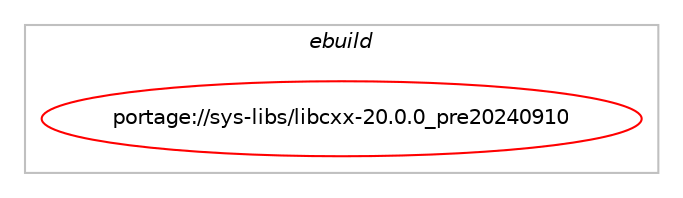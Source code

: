 digraph prolog {

# *************
# Graph options
# *************

newrank=true;
concentrate=true;
compound=true;
graph [rankdir=LR,fontname=Helvetica,fontsize=10,ranksep=1.5];#, ranksep=2.5, nodesep=0.2];
edge  [arrowhead=vee];
node  [fontname=Helvetica,fontsize=10];

# **********
# The ebuild
# **********

subgraph cluster_leftcol {
color=gray;
label=<<i>ebuild</i>>;
id [label="portage://sys-libs/libcxx-20.0.0_pre20240910", color=red, width=4, href="../sys-libs/libcxx-20.0.0_pre20240910.svg"];
}

# ****************
# The dependencies
# ****************

subgraph cluster_midcol {
color=gray;
label=<<i>dependencies</i>>;
subgraph cluster_compile {
fillcolor="#eeeeee";
style=filled;
label=<<i>compile</i>>;
# *** BEGIN UNKNOWN DEPENDENCY TYPE (TODO) ***
# id -> equal(use_conditional_group(negative,libcxxabi,portage://sys-libs/libcxx-20.0.0_pre20240910,[package_dependency(portage://sys-libs/libcxx-20.0.0_pre20240910,install,no,sys-devel,gcc,greaterequal,[4.7,,,4.7],any_same_slot,[use(enable(cxx),none)])]))
# *** END UNKNOWN DEPENDENCY TYPE (TODO) ***

# *** BEGIN UNKNOWN DEPENDENCY TYPE (TODO) ***
# id -> equal(use_conditional_group(positive,libcxxabi,portage://sys-libs/libcxx-20.0.0_pre20240910,[package_dependency(portage://sys-libs/libcxx-20.0.0_pre20240910,install,no,sys-libs,libcxxabi,tilde,[20.0.0,,_pre20240910,20.0.0_pre20240910],[],[use(optenable(static-libs),none),use(optenable(abi_x86_32),negative),use(optenable(abi_x86_64),negative),use(optenable(abi_x86_x32),negative),use(optenable(abi_mips_n32),negative),use(optenable(abi_mips_n64),negative),use(optenable(abi_mips_o32),negative),use(optenable(abi_s390_32),negative),use(optenable(abi_s390_64),negative)])]))
# *** END UNKNOWN DEPENDENCY TYPE (TODO) ***

# *** BEGIN UNKNOWN DEPENDENCY TYPE (TODO) ***
# id -> equal(package_dependency(portage://sys-libs/libcxx-20.0.0_pre20240910,install,no,sys-devel,llvm,none,[,,],[slot(20)],[]))
# *** END UNKNOWN DEPENDENCY TYPE (TODO) ***

}
subgraph cluster_compileandrun {
fillcolor="#eeeeee";
style=filled;
label=<<i>compile and run</i>>;
}
subgraph cluster_run {
fillcolor="#eeeeee";
style=filled;
label=<<i>run</i>>;
# *** BEGIN UNKNOWN DEPENDENCY TYPE (TODO) ***
# id -> equal(use_conditional_group(negative,libcxxabi,portage://sys-libs/libcxx-20.0.0_pre20240910,[package_dependency(portage://sys-libs/libcxx-20.0.0_pre20240910,run,no,sys-devel,gcc,greaterequal,[4.7,,,4.7],any_same_slot,[use(enable(cxx),none)])]))
# *** END UNKNOWN DEPENDENCY TYPE (TODO) ***

# *** BEGIN UNKNOWN DEPENDENCY TYPE (TODO) ***
# id -> equal(use_conditional_group(positive,libcxxabi,portage://sys-libs/libcxx-20.0.0_pre20240910,[package_dependency(portage://sys-libs/libcxx-20.0.0_pre20240910,run,no,sys-libs,libcxxabi,tilde,[20.0.0,,_pre20240910,20.0.0_pre20240910],[],[use(optenable(static-libs),none),use(optenable(abi_x86_32),negative),use(optenable(abi_x86_64),negative),use(optenable(abi_x86_x32),negative),use(optenable(abi_mips_n32),negative),use(optenable(abi_mips_n64),negative),use(optenable(abi_mips_o32),negative),use(optenable(abi_s390_32),negative),use(optenable(abi_s390_64),negative)])]))
# *** END UNKNOWN DEPENDENCY TYPE (TODO) ***

}
}

# **************
# The candidates
# **************

subgraph cluster_choices {
rank=same;
color=gray;
label=<<i>candidates</i>>;

}

}
